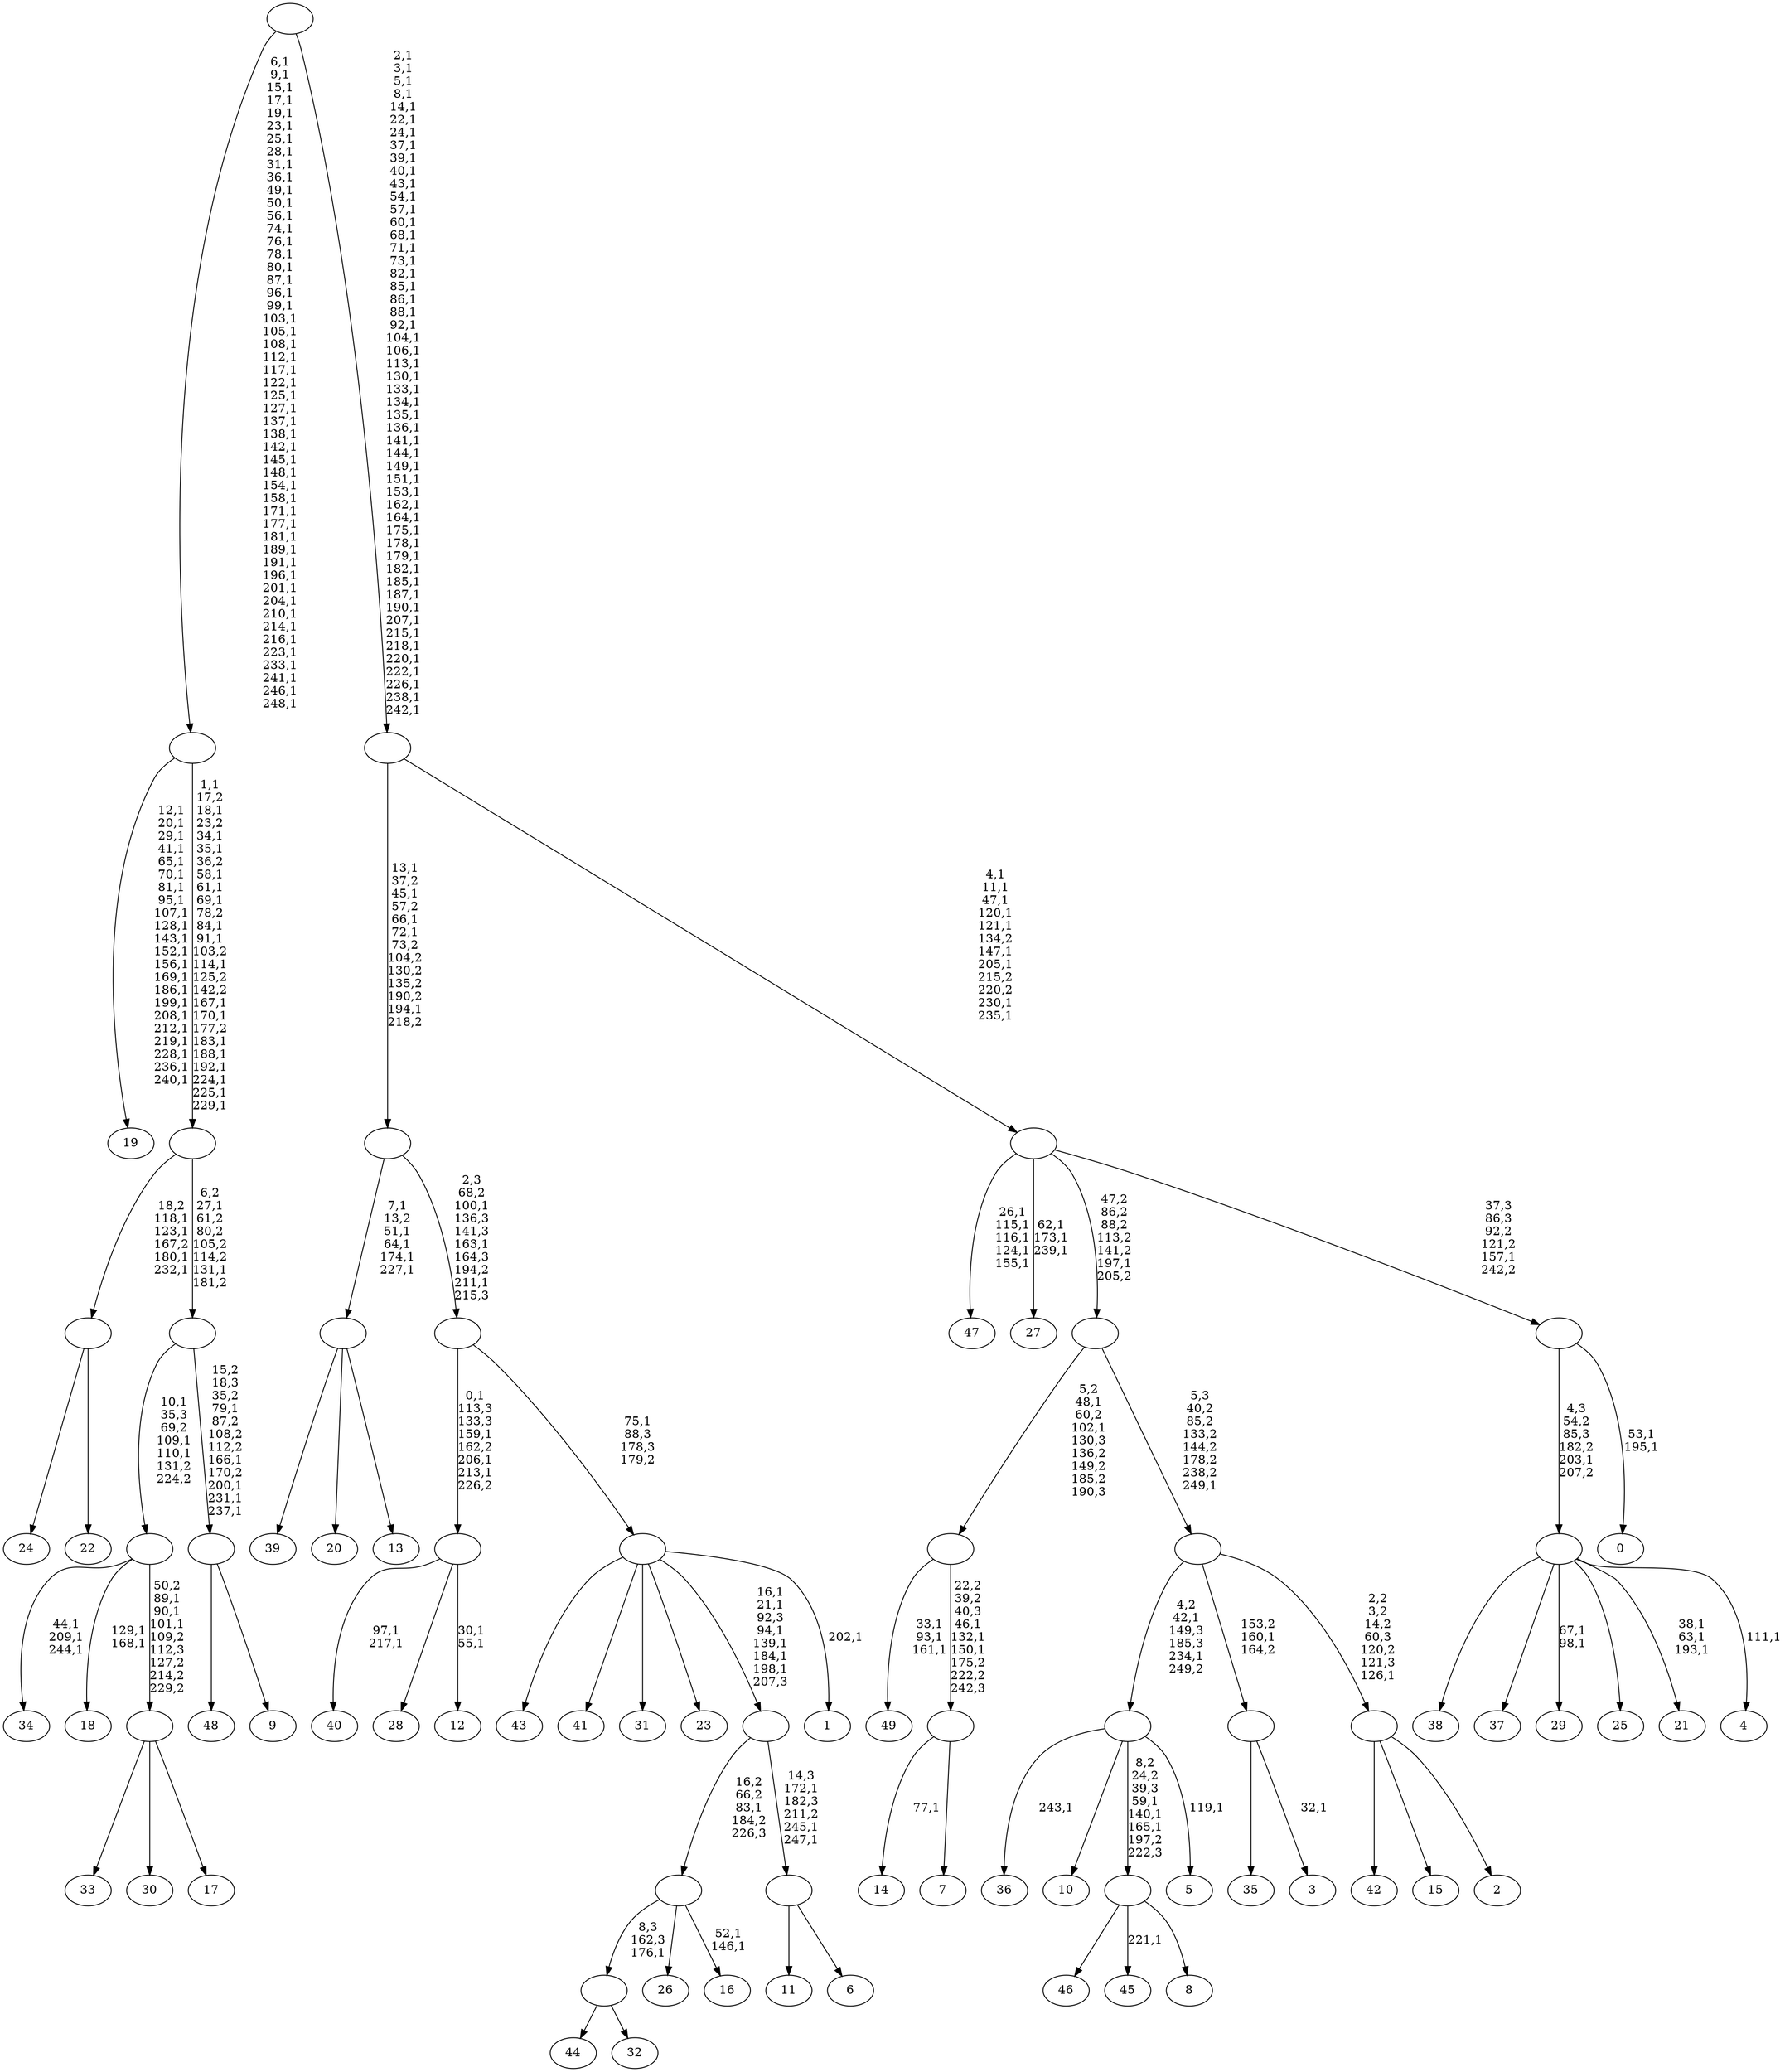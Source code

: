 digraph T {
	300 [label="49"]
	296 [label="48"]
	295 [label="47"]
	289 [label="46"]
	288 [label="45"]
	286 [label="44"]
	285 [label="43"]
	284 [label="42"]
	283 [label="41"]
	282 [label="40"]
	279 [label="39"]
	278 [label="38"]
	277 [label="37"]
	276 [label="36"]
	274 [label="35"]
	273 [label="34"]
	269 [label="33"]
	268 [label="32"]
	267 [label=""]
	266 [label="31"]
	265 [label="30"]
	264 [label="29"]
	261 [label="28"]
	260 [label="27"]
	256 [label="26"]
	255 [label="25"]
	254 [label="24"]
	253 [label="23"]
	252 [label="22"]
	251 [label=""]
	247 [label="21"]
	243 [label="20"]
	242 [label="19"]
	219 [label="18"]
	216 [label="17"]
	215 [label=""]
	212 [label=""]
	209 [label="16"]
	206 [label=""]
	205 [label="15"]
	204 [label="14"]
	202 [label="13"]
	201 [label=""]
	196 [label="12"]
	193 [label=""]
	189 [label="11"]
	188 [label="10"]
	187 [label="9"]
	186 [label=""]
	181 [label=""]
	179 [label=""]
	161 [label=""]
	110 [label="8"]
	109 [label=""]
	106 [label="7"]
	105 [label=""]
	102 [label=""]
	100 [label="6"]
	99 [label=""]
	96 [label=""]
	90 [label="5"]
	88 [label=""]
	86 [label="4"]
	84 [label=""]
	83 [label="3"]
	81 [label=""]
	80 [label="2"]
	79 [label=""]
	78 [label=""]
	77 [label=""]
	76 [label="1"]
	74 [label=""]
	73 [label=""]
	70 [label=""]
	65 [label="0"]
	62 [label=""]
	61 [label=""]
	52 [label=""]
	0 [label=""]
	267 -> 286 [label=""]
	267 -> 268 [label=""]
	251 -> 254 [label=""]
	251 -> 252 [label=""]
	215 -> 269 [label=""]
	215 -> 265 [label=""]
	215 -> 216 [label=""]
	212 -> 215 [label="50,2\n89,1\n90,1\n101,1\n109,2\n112,3\n127,2\n214,2\n229,2"]
	212 -> 219 [label="129,1\n168,1"]
	212 -> 273 [label="44,1\n209,1\n244,1"]
	206 -> 209 [label="52,1\n146,1"]
	206 -> 267 [label="8,3\n162,3\n176,1"]
	206 -> 256 [label=""]
	201 -> 279 [label=""]
	201 -> 243 [label=""]
	201 -> 202 [label=""]
	193 -> 196 [label="30,1\n55,1"]
	193 -> 282 [label="97,1\n217,1"]
	193 -> 261 [label=""]
	186 -> 296 [label=""]
	186 -> 187 [label=""]
	181 -> 186 [label="15,2\n18,3\n35,2\n79,1\n87,2\n108,2\n112,2\n166,1\n170,2\n200,1\n231,1\n237,1"]
	181 -> 212 [label="10,1\n35,3\n69,2\n109,1\n110,1\n131,2\n224,2"]
	179 -> 181 [label="6,2\n27,1\n61,2\n80,2\n105,2\n114,2\n131,1\n181,2"]
	179 -> 251 [label="18,2\n118,1\n123,1\n167,2\n180,1\n232,1"]
	161 -> 179 [label="1,1\n17,2\n18,1\n23,2\n34,1\n35,1\n36,2\n58,1\n61,1\n69,1\n78,2\n84,1\n91,1\n103,2\n114,1\n125,2\n142,2\n167,1\n170,1\n177,2\n183,1\n188,1\n192,1\n224,1\n225,1\n229,1"]
	161 -> 242 [label="12,1\n20,1\n29,1\n41,1\n65,1\n70,1\n81,1\n95,1\n107,1\n128,1\n143,1\n152,1\n156,1\n169,1\n186,1\n199,1\n208,1\n212,1\n219,1\n228,1\n236,1\n240,1"]
	109 -> 288 [label="221,1"]
	109 -> 289 [label=""]
	109 -> 110 [label=""]
	105 -> 204 [label="77,1"]
	105 -> 106 [label=""]
	102 -> 105 [label="22,2\n39,2\n40,3\n46,1\n132,1\n150,1\n175,2\n222,2\n242,3"]
	102 -> 300 [label="33,1\n93,1\n161,1"]
	99 -> 189 [label=""]
	99 -> 100 [label=""]
	96 -> 99 [label="14,3\n172,1\n182,3\n211,2\n245,1\n247,1"]
	96 -> 206 [label="16,2\n66,2\n83,1\n184,2\n226,3"]
	88 -> 90 [label="119,1"]
	88 -> 109 [label="8,2\n24,2\n39,3\n59,1\n140,1\n165,1\n197,2\n222,3"]
	88 -> 276 [label="243,1"]
	88 -> 188 [label=""]
	84 -> 86 [label="111,1"]
	84 -> 247 [label="38,1\n63,1\n193,1"]
	84 -> 264 [label="67,1\n98,1"]
	84 -> 278 [label=""]
	84 -> 277 [label=""]
	84 -> 255 [label=""]
	81 -> 83 [label="32,1"]
	81 -> 274 [label=""]
	79 -> 284 [label=""]
	79 -> 205 [label=""]
	79 -> 80 [label=""]
	78 -> 88 [label="4,2\n42,1\n149,3\n185,3\n234,1\n249,2"]
	78 -> 81 [label="153,2\n160,1\n164,2"]
	78 -> 79 [label="2,2\n3,2\n14,2\n60,3\n120,2\n121,3\n126,1"]
	77 -> 102 [label="5,2\n48,1\n60,2\n102,1\n130,3\n136,2\n149,2\n185,2\n190,3"]
	77 -> 78 [label="5,3\n40,2\n85,2\n133,2\n144,2\n178,2\n238,2\n249,1"]
	74 -> 76 [label="202,1"]
	74 -> 96 [label="16,1\n21,1\n92,3\n94,1\n139,1\n184,1\n198,1\n207,3"]
	74 -> 285 [label=""]
	74 -> 283 [label=""]
	74 -> 266 [label=""]
	74 -> 253 [label=""]
	73 -> 193 [label="0,1\n113,3\n133,3\n159,1\n162,2\n206,1\n213,1\n226,2"]
	73 -> 74 [label="75,1\n88,3\n178,3\n179,2"]
	70 -> 73 [label="2,3\n68,2\n100,1\n136,3\n141,3\n163,1\n164,3\n194,2\n211,1\n215,3"]
	70 -> 201 [label="7,1\n13,2\n51,1\n64,1\n174,1\n227,1"]
	62 -> 65 [label="53,1\n195,1"]
	62 -> 84 [label="4,3\n54,2\n85,3\n182,2\n203,1\n207,2"]
	61 -> 260 [label="62,1\n173,1\n239,1"]
	61 -> 295 [label="26,1\n115,1\n116,1\n124,1\n155,1"]
	61 -> 77 [label="47,2\n86,2\n88,2\n113,2\n141,2\n197,1\n205,2"]
	61 -> 62 [label="37,3\n86,3\n92,2\n121,2\n157,1\n242,2"]
	52 -> 61 [label="4,1\n11,1\n47,1\n120,1\n121,1\n134,2\n147,1\n205,1\n215,2\n220,2\n230,1\n235,1"]
	52 -> 70 [label="13,1\n37,2\n45,1\n57,2\n66,1\n72,1\n73,2\n104,2\n130,2\n135,2\n190,2\n194,1\n218,2"]
	0 -> 52 [label="2,1\n3,1\n5,1\n8,1\n14,1\n22,1\n24,1\n37,1\n39,1\n40,1\n43,1\n54,1\n57,1\n60,1\n68,1\n71,1\n73,1\n82,1\n85,1\n86,1\n88,1\n92,1\n104,1\n106,1\n113,1\n130,1\n133,1\n134,1\n135,1\n136,1\n141,1\n144,1\n149,1\n151,1\n153,1\n162,1\n164,1\n175,1\n178,1\n179,1\n182,1\n185,1\n187,1\n190,1\n207,1\n215,1\n218,1\n220,1\n222,1\n226,1\n238,1\n242,1"]
	0 -> 161 [label="6,1\n9,1\n15,1\n17,1\n19,1\n23,1\n25,1\n28,1\n31,1\n36,1\n49,1\n50,1\n56,1\n74,1\n76,1\n78,1\n80,1\n87,1\n96,1\n99,1\n103,1\n105,1\n108,1\n112,1\n117,1\n122,1\n125,1\n127,1\n137,1\n138,1\n142,1\n145,1\n148,1\n154,1\n158,1\n171,1\n177,1\n181,1\n189,1\n191,1\n196,1\n201,1\n204,1\n210,1\n214,1\n216,1\n223,1\n233,1\n241,1\n246,1\n248,1"]
}
